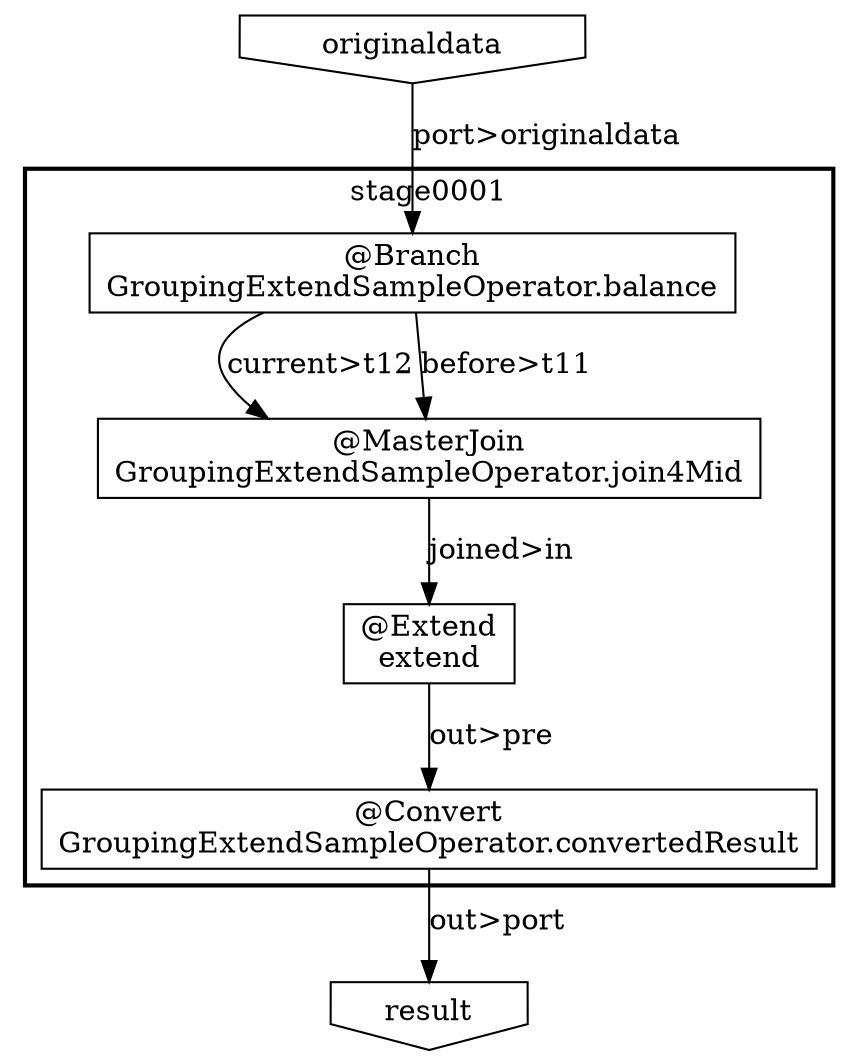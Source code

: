 digraph {
    "9ca753d4-db1f-43bc-b3bb-0361f7a8b353" [shape=invhouse, label="result"];
    subgraph "cluster_bc80e391-83a3-4191-9122-830bb611c534" {
        label = "stage0001";
        style = bold;
        "94358340-252b-473b-a200-5ee0ca772955" [shape=box, label="@Extend\nextend"];
        "6c6ef8b5-cd3e-408a-83f3-ed648fb70539" [shape=box, label="@MasterJoin\nGroupingExtendSampleOperator.join4Mid"];
        "85c9842c-a899-4665-8f74-d921ae7ea0cb" [shape=box, label="@Convert\nGroupingExtendSampleOperator.convertedResult"];
        "4e817625-aab1-438b-8eb4-e0c46e01e803" [shape=box, label="@Branch\nGroupingExtendSampleOperator.balance"];
    }
    "19ef2a5b-4881-4e59-89f7-7102ddb3ac14" [shape=invhouse, label="originaldata"];
    "4e817625-aab1-438b-8eb4-e0c46e01e803" -> "6c6ef8b5-cd3e-408a-83f3-ed648fb70539" [label="current>t12"];
    "4e817625-aab1-438b-8eb4-e0c46e01e803" -> "6c6ef8b5-cd3e-408a-83f3-ed648fb70539" [label="before>t11"];
    "85c9842c-a899-4665-8f74-d921ae7ea0cb" -> "9ca753d4-db1f-43bc-b3bb-0361f7a8b353" [label="out>port"];
    "94358340-252b-473b-a200-5ee0ca772955" -> "85c9842c-a899-4665-8f74-d921ae7ea0cb" [label="out>pre"];
    "6c6ef8b5-cd3e-408a-83f3-ed648fb70539" -> "94358340-252b-473b-a200-5ee0ca772955" [label="joined>in"];
    "19ef2a5b-4881-4e59-89f7-7102ddb3ac14" -> "4e817625-aab1-438b-8eb4-e0c46e01e803" [label="port>originaldata"];
}
